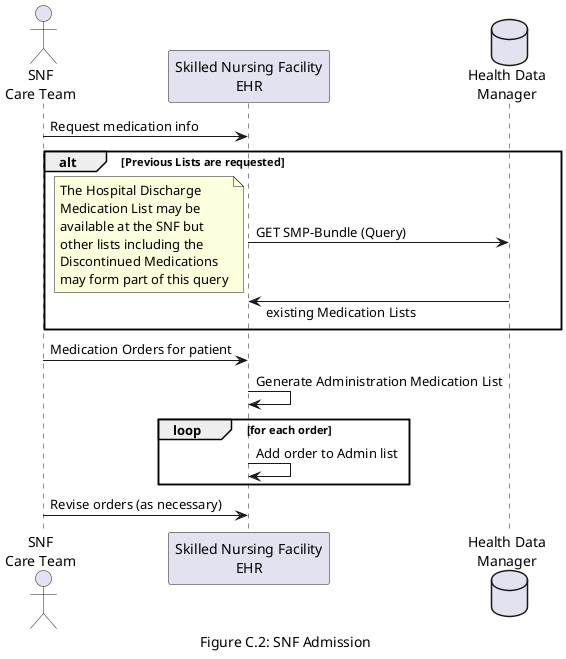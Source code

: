 @startuml
skinparam responseMessageBelowArrow true

actor "SNF\nCare Team" as CT
participant "Skilled Nursing Facility\nEHR" as SNF
database "Health Data\nManager" as HDM


CT -> SNF: Request medication info

alt Previous Lists are requested
    SNF -> HDM: GET SMP-Bundle (Query)
    note left
    The Hospital Discharge
    Medication List may be
    available at the SNF but
    other lists including the
    Discontinued Medications
    may form part of this query
    end note
    SNF <- HDM: existing Medication Lists
end

CT -> SNF: Medication Orders for patient
SNF -> SNF: Generate Administration Medication List
  loop for each order
    SNF -> SNF: Add order to Admin list
  end
CT -> SNF: Revise orders (as necessary)

caption Figure C.2: SNF Admission
@enduml